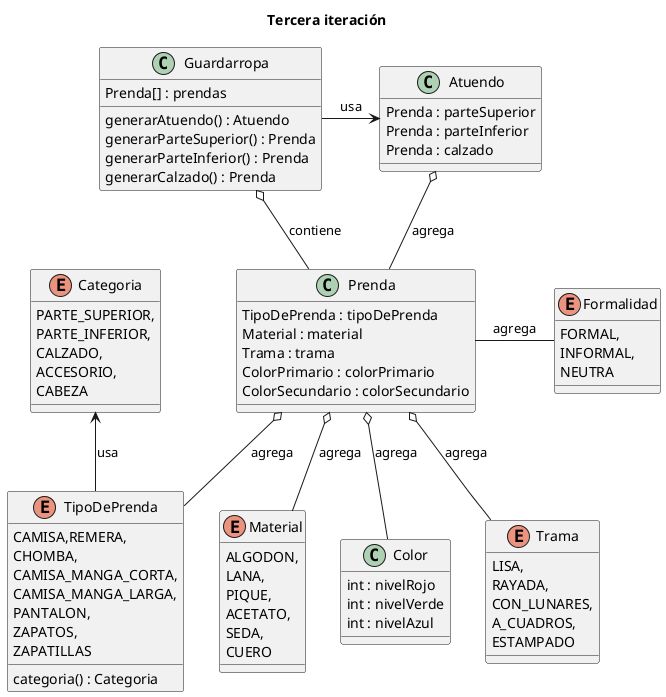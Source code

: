 @startuml
title Tercera iteración

class Prenda {
    TipoDePrenda : tipoDePrenda
    Material : material
    Trama : trama
    ColorPrimario : colorPrimario
    ColorSecundario : colorSecundario
}

enum TipoDePrenda {
    CAMISA,REMERA,
    CHOMBA,
    CAMISA_MANGA_CORTA,
    CAMISA_MANGA_LARGA,
    PANTALON,
    ZAPATOS,
    ZAPATILLAS
    categoria() : Categoria
}

enum Material {
  ALGODON,
  LANA,
  PIQUE,
  ACETATO,
  SEDA,
  CUERO
}

class Color {
    int : nivelRojo
    int : nivelVerde
    int : nivelAzul
}

enum Categoria {
  PARTE_SUPERIOR,
  PARTE_INFERIOR,
  CALZADO,
  ACCESORIO,
  CABEZA
}

enum Trama {
  LISA,
  RAYADA,
  CON_LUNARES,
  A_CUADROS,
  ESTAMPADO
}

class Guardarropa{
    Prenda[] : prendas
    generarAtuendo() : Atuendo
    generarParteSuperior() : Prenda
    generarParteInferior() : Prenda
    generarCalzado() : Prenda
}

class Atuendo{
    Prenda : parteSuperior
    Prenda : parteInferior
    Prenda : calzado
}

enum Formalidad{
    FORMAL,
    INFORMAL,
    NEUTRA
}

Prenda o-- TipoDePrenda : agrega
Prenda o-- Color : agrega
Prenda o-- Material : agrega
Prenda o-- Trama : agrega
TipoDePrenda -up-> Categoria : usa

Guardarropa o-- Prenda : contiene
Guardarropa -right-> Atuendo : usa
Atuendo o-- Prenda: agrega

Prenda - Formalidad : agrega
@enduml